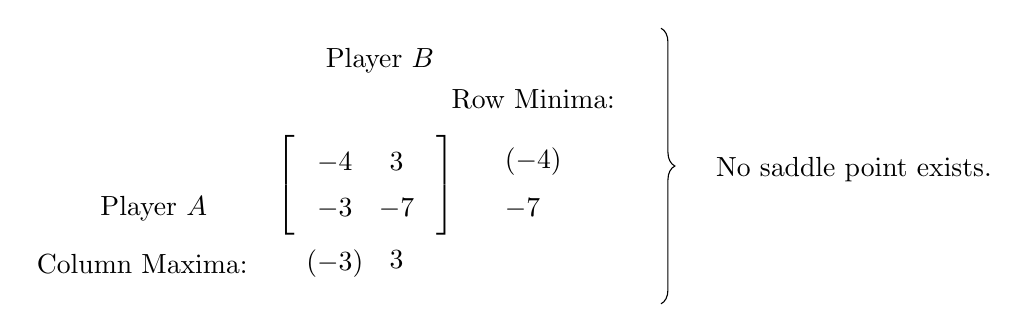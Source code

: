 \begin{tikzpicture}
    \matrix [matrix of math nodes,left delimiter={[},right delimiter={]},row sep=0.1cm,column sep=0.1cm] (m) {
          -4 & 3 \\
          -3 & -7 \\
          };
          \node[below=.4 cm] at (m-2-1) (a) {$(-3)$};
          \node[below=.4 cm] at (m-2-2) {$3$};
          \node[above=1 cm] at (m-1-2.west) {Player $B$};
      
          \node[right=1.25 cm] at (m-1-2) (b){$(-4)$};
          \node[right=1.25 cm] at (m-2-2) {$-7$};
          
          \node[left=0.5 cm of a]  {Column Maxima:};
          \node[above=0.25 cm of b]  {Row Minima:};
          \node[left=1.5 cm] at (m-2-1) {Player $A$};
          \node at (6.2,0.2) {No saddle point exists.};
          \draw[decorate, decoration={brace, amplitude=5pt}] (3.75,2)--(3.75,-1.5); 
    \end{tikzpicture}